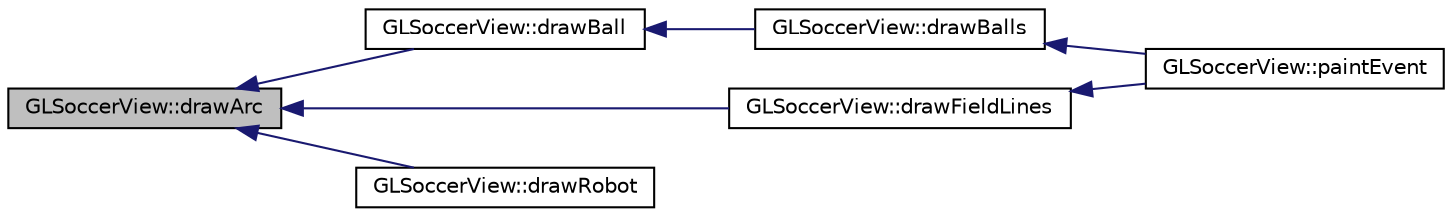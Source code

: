 digraph "GLSoccerView::drawArc"
{
 // INTERACTIVE_SVG=YES
  edge [fontname="Helvetica",fontsize="10",labelfontname="Helvetica",labelfontsize="10"];
  node [fontname="Helvetica",fontsize="10",shape=record];
  rankdir="LR";
  Node1 [label="GLSoccerView::drawArc",height=0.2,width=0.4,color="black", fillcolor="grey75", style="filled", fontcolor="black"];
  Node1 -> Node2 [dir="back",color="midnightblue",fontsize="10",style="solid",fontname="Helvetica"];
  Node2 [label="GLSoccerView::drawBall",height=0.2,width=0.4,color="black", fillcolor="white", style="filled",URL="$da/d65/class_g_l_soccer_view.html#aa91e7ef74633bc07fb6b7d8c4369759b"];
  Node2 -> Node3 [dir="back",color="midnightblue",fontsize="10",style="solid",fontname="Helvetica"];
  Node3 [label="GLSoccerView::drawBalls",height=0.2,width=0.4,color="black", fillcolor="white", style="filled",URL="$da/d65/class_g_l_soccer_view.html#adccf4d85d17724e320fb1c8e7ecb2bb9"];
  Node3 -> Node4 [dir="back",color="midnightblue",fontsize="10",style="solid",fontname="Helvetica"];
  Node4 [label="GLSoccerView::paintEvent",height=0.2,width=0.4,color="black", fillcolor="white", style="filled",URL="$da/d65/class_g_l_soccer_view.html#abc9ac92d65af919e4e207ae096b86b5e"];
  Node1 -> Node5 [dir="back",color="midnightblue",fontsize="10",style="solid",fontname="Helvetica"];
  Node5 [label="GLSoccerView::drawFieldLines",height=0.2,width=0.4,color="black", fillcolor="white", style="filled",URL="$da/d65/class_g_l_soccer_view.html#a16fca974a782cd9a2c0550ac9d953c69"];
  Node5 -> Node4 [dir="back",color="midnightblue",fontsize="10",style="solid",fontname="Helvetica"];
  Node1 -> Node6 [dir="back",color="midnightblue",fontsize="10",style="solid",fontname="Helvetica"];
  Node6 [label="GLSoccerView::drawRobot",height=0.2,width=0.4,color="black", fillcolor="white", style="filled",URL="$da/d65/class_g_l_soccer_view.html#a99e1df8f7a18667966a04c463b686874"];
}

